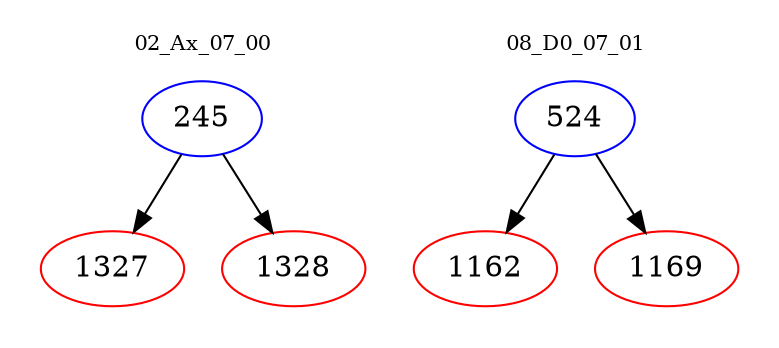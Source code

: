 digraph{
subgraph cluster_0 {
color = white
label = "02_Ax_07_00";
fontsize=10;
T0_245 [label="245", color="blue"]
T0_245 -> T0_1327 [color="black"]
T0_1327 [label="1327", color="red"]
T0_245 -> T0_1328 [color="black"]
T0_1328 [label="1328", color="red"]
}
subgraph cluster_1 {
color = white
label = "08_D0_07_01";
fontsize=10;
T1_524 [label="524", color="blue"]
T1_524 -> T1_1162 [color="black"]
T1_1162 [label="1162", color="red"]
T1_524 -> T1_1169 [color="black"]
T1_1169 [label="1169", color="red"]
}
}
